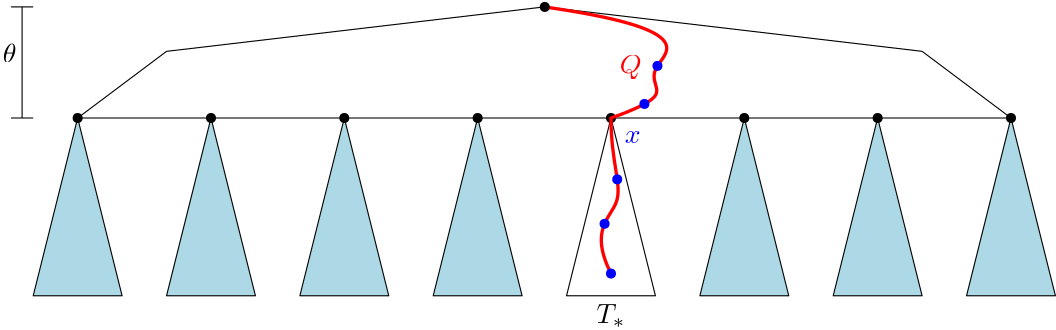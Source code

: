 <?xml version="1.0"?>
<!DOCTYPE ipe SYSTEM "ipe.dtd">
<ipe version="70212" creator="Ipe 7.2.13">
<info created="D:20200225214259" modified="D:20200508153732"/>
<ipestyle name="basic">
<symbol name="arrow/arc(spx)">
<path stroke="sym-stroke" fill="sym-stroke" pen="sym-pen">
0 0 m
-1 0.333 l
-1 -0.333 l
h
</path>
</symbol>
<symbol name="arrow/farc(spx)">
<path stroke="sym-stroke" fill="white" pen="sym-pen">
0 0 m
-1 0.333 l
-1 -0.333 l
h
</path>
</symbol>
<symbol name="arrow/ptarc(spx)">
<path stroke="sym-stroke" fill="sym-stroke" pen="sym-pen">
0 0 m
-1 0.333 l
-0.8 0 l
-1 -0.333 l
h
</path>
</symbol>
<symbol name="arrow/fptarc(spx)">
<path stroke="sym-stroke" fill="white" pen="sym-pen">
0 0 m
-1 0.333 l
-0.8 0 l
-1 -0.333 l
h
</path>
</symbol>
<symbol name="mark/circle(sx)" transformations="translations">
<path fill="sym-stroke">
0.6 0 0 0.6 0 0 e
0.4 0 0 0.4 0 0 e
</path>
</symbol>
<symbol name="mark/disk(sx)" transformations="translations">
<path fill="sym-stroke">
0.6 0 0 0.6 0 0 e
</path>
</symbol>
<symbol name="mark/fdisk(sfx)" transformations="translations">
<group>
<path fill="sym-fill">
0.5 0 0 0.5 0 0 e
</path>
<path fill="sym-stroke" fillrule="eofill">
0.6 0 0 0.6 0 0 e
0.4 0 0 0.4 0 0 e
</path>
</group>
</symbol>
<symbol name="mark/box(sx)" transformations="translations">
<path fill="sym-stroke" fillrule="eofill">
-0.6 -0.6 m
0.6 -0.6 l
0.6 0.6 l
-0.6 0.6 l
h
-0.4 -0.4 m
0.4 -0.4 l
0.4 0.4 l
-0.4 0.4 l
h
</path>
</symbol>
<symbol name="mark/square(sx)" transformations="translations">
<path fill="sym-stroke">
-0.6 -0.6 m
0.6 -0.6 l
0.6 0.6 l
-0.6 0.6 l
h
</path>
</symbol>
<symbol name="mark/fsquare(sfx)" transformations="translations">
<group>
<path fill="sym-fill">
-0.5 -0.5 m
0.5 -0.5 l
0.5 0.5 l
-0.5 0.5 l
h
</path>
<path fill="sym-stroke" fillrule="eofill">
-0.6 -0.6 m
0.6 -0.6 l
0.6 0.6 l
-0.6 0.6 l
h
-0.4 -0.4 m
0.4 -0.4 l
0.4 0.4 l
-0.4 0.4 l
h
</path>
</group>
</symbol>
<symbol name="mark/cross(sx)" transformations="translations">
<group>
<path fill="sym-stroke">
-0.43 -0.57 m
0.57 0.43 l
0.43 0.57 l
-0.57 -0.43 l
h
</path>
<path fill="sym-stroke">
-0.43 0.57 m
0.57 -0.43 l
0.43 -0.57 l
-0.57 0.43 l
h
</path>
</group>
</symbol>
<symbol name="arrow/fnormal(spx)">
<path stroke="sym-stroke" fill="white" pen="sym-pen">
0 0 m
-1 0.333 l
-1 -0.333 l
h
</path>
</symbol>
<symbol name="arrow/pointed(spx)">
<path stroke="sym-stroke" fill="sym-stroke" pen="sym-pen">
0 0 m
-1 0.333 l
-0.8 0 l
-1 -0.333 l
h
</path>
</symbol>
<symbol name="arrow/fpointed(spx)">
<path stroke="sym-stroke" fill="white" pen="sym-pen">
0 0 m
-1 0.333 l
-0.8 0 l
-1 -0.333 l
h
</path>
</symbol>
<symbol name="arrow/linear(spx)">
<path stroke="sym-stroke" pen="sym-pen">
-1 0.333 m
0 0 l
-1 -0.333 l
</path>
</symbol>
<symbol name="arrow/fdouble(spx)">
<path stroke="sym-stroke" fill="white" pen="sym-pen">
0 0 m
-1 0.333 l
-1 -0.333 l
h
-1 0 m
-2 0.333 l
-2 -0.333 l
h
</path>
</symbol>
<symbol name="arrow/double(spx)">
<path stroke="sym-stroke" fill="sym-stroke" pen="sym-pen">
0 0 m
-1 0.333 l
-1 -0.333 l
h
-1 0 m
-2 0.333 l
-2 -0.333 l
h
</path>
</symbol>
<pen name="heavier" value="0.8"/>
<pen name="fat" value="1.2"/>
<pen name="ultrafat" value="2"/>
<symbolsize name="large" value="5"/>
<symbolsize name="small" value="2"/>
<symbolsize name="tiny" value="1.1"/>
<arrowsize name="large" value="10"/>
<arrowsize name="small" value="5"/>
<arrowsize name="tiny" value="3"/>
<color name="red" value="1 0 0"/>
<color name="green" value="0 1 0"/>
<color name="blue" value="0 0 1"/>
<color name="yellow" value="1 1 0"/>
<color name="orange" value="1 0.647 0"/>
<color name="gold" value="1 0.843 0"/>
<color name="purple" value="0.627 0.125 0.941"/>
<color name="gray" value="0.745"/>
<color name="brown" value="0.647 0.165 0.165"/>
<color name="navy" value="0 0 0.502"/>
<color name="pink" value="1 0.753 0.796"/>
<color name="seagreen" value="0.18 0.545 0.341"/>
<color name="turquoise" value="0.251 0.878 0.816"/>
<color name="violet" value="0.933 0.51 0.933"/>
<color name="darkblue" value="0 0 0.545"/>
<color name="darkcyan" value="0 0.545 0.545"/>
<color name="darkgray" value="0.663"/>
<color name="darkgreen" value="0 0.392 0"/>
<color name="darkmagenta" value="0.545 0 0.545"/>
<color name="darkorange" value="1 0.549 0"/>
<color name="darkred" value="0.545 0 0"/>
<color name="lightblue" value="0.678 0.847 0.902"/>
<color name="lightcyan" value="0.878 1 1"/>
<color name="lightgray" value="0.827"/>
<color name="lightgreen" value="0.565 0.933 0.565"/>
<color name="lightyellow" value="1 1 0.878"/>
<dashstyle name="dashed" value="[4] 0"/>
<dashstyle name="dotted" value="[1 3] 0"/>
<dashstyle name="dash dotted" value="[4 2 1 2] 0"/>
<dashstyle name="dash dot dotted" value="[4 2 1 2 1 2] 0"/>
<textsize name="large" value="\large"/>
<textsize name="Large" value="\Large"/>
<textsize name="LARGE" value="\LARGE"/>
<textsize name="huge" value="\huge"/>
<textsize name="Huge" value="\Huge"/>
<textsize name="small" value="\small"/>
<textsize name="footnote" value="\footnotesize"/>
<textsize name="tiny" value="\tiny"/>
<textstyle name="center" begin="\begin{center}" end="\end{center}"/>
<textstyle name="itemize" begin="\begin{itemize}" end="\end{itemize}"/>
<textstyle name="item" begin="\begin{itemize}\item{}" end="\end{itemize}"/>
<gridsize name="4 pts" value="4"/>
<gridsize name="8 pts (~3 mm)" value="8"/>
<gridsize name="16 pts (~6 mm)" value="16"/>
<gridsize name="32 pts (~12 mm)" value="32"/>
<gridsize name="10 pts (~3.5 mm)" value="10"/>
<gridsize name="20 pts (~7 mm)" value="20"/>
<gridsize name="14 pts (~5 mm)" value="14"/>
<gridsize name="28 pts (~10 mm)" value="28"/>
<gridsize name="56 pts (~20 mm)" value="56"/>
<anglesize name="90 deg" value="90"/>
<anglesize name="60 deg" value="60"/>
<anglesize name="45 deg" value="45"/>
<anglesize name="30 deg" value="30"/>
<anglesize name="22.5 deg" value="22.5"/>
<opacity name="10%" value="0.1"/>
<opacity name="30%" value="0.3"/>
<opacity name="50%" value="0.5"/>
<opacity name="75%" value="0.75"/>
<tiling name="falling" angle="-60" step="4" width="1"/>
<tiling name="rising" angle="30" step="4" width="1"/>
</ipestyle>
<page>
<layer name="alpha"/>
<view layers="alpha" active="alpha"/>
<path layer="alpha" stroke="black" fill="lightblue">
128 640 m
112 576 l
144 576 l
h
</path>
<use name="mark/disk(sx)" pos="128 640" size="normal" stroke="black"/>
<path matrix="1 0 0 1 48 0" stroke="black" fill="lightblue">
128 640 m
112 576 l
144 576 l
h
</path>
<use matrix="1 0 0 1 48 0" name="mark/disk(sx)" pos="128 640" size="normal" stroke="black"/>
<path matrix="1 0 0 1 96 0" stroke="black" fill="lightblue">
128 640 m
112 576 l
144 576 l
h
</path>
<use matrix="1 0 0 1 96 0" name="mark/disk(sx)" pos="128 640" size="normal" stroke="black"/>
<path matrix="1 0 0 1 144 0" stroke="black" fill="lightblue">
128 640 m
112 576 l
144 576 l
h
</path>
<use matrix="1 0 0 1 144 0" name="mark/disk(sx)" pos="128 640" size="normal" stroke="black"/>
<path matrix="1 0 0 1 192 0" stroke="black">
128 640 m
112 576 l
144 576 l
h
</path>
<use matrix="1 0 0 1 192 0" name="mark/disk(sx)" pos="128 640" size="normal" stroke="black"/>
<path matrix="1 0 0 1 240 0" stroke="black" fill="lightblue">
128 640 m
112 576 l
144 576 l
h
</path>
<use matrix="1 0 0 1 240 0" name="mark/disk(sx)" pos="128 640" size="normal" stroke="black"/>
<path matrix="1 0 0 1 288 0" stroke="black" fill="lightblue">
128 640 m
112 576 l
144 576 l
h
</path>
<use matrix="1 0 0 1 288 0" name="mark/disk(sx)" pos="128 640" size="normal" stroke="black"/>
<path matrix="1 0 0 1 336 0" stroke="black" fill="lightblue">
128 640 m
112 576 l
144 576 l
h
</path>
<use matrix="1 0 0 1 336 0" name="mark/disk(sx)" pos="128 640" size="normal" stroke="black"/>
<path stroke="black">
128 640 m
160 664 l
296 680 l
432 664 l
464 640 l
h
</path>
<path stroke="red" pen="fat" cap="1">
296 680 m
352 672
328 656
344 648
320 640
320 640 c
</path>
<path stroke="red" pen="fat">
320 640 m
320 624
328 608
312 600
320 584 c
</path>
<use name="mark/disk(sx)" pos="320 584" size="normal" stroke="blue"/>
<use name="mark/disk(sx)" pos="317.694 601.919" size="normal" stroke="blue"/>
<use name="mark/disk(sx)" pos="322.246 617.913" size="normal" stroke="blue"/>
<use name="mark/disk(sx)" pos="332.038 645.055" size="normal" stroke="blue"/>
<use name="mark/disk(sx)" pos="336.727 658.762" size="normal" stroke="blue"/>
<text matrix="1 0 0 1 0 13" transformations="translations" pos="320 560" stroke="black" type="label" width="10.402" height="6.812" depth="1.49" halign="center" valign="top" style="math">T_*</text>
<text matrix="1 0 0 1 -51 -49" transformations="translations" pos="376 680" stroke="blue" type="label" width="5.694" height="4.289" depth="0" valign="baseline" style="math">x</text>
<text matrix="1 0 0 1 11 0" transformations="translations" pos="320 656" stroke="red" type="label" width="7.876" height="6.815" depth="1.93" halign="right" valign="baseline" style="math">Q</text>
<use name="mark/disk(sx)" pos="296.157 679.982" size="normal" stroke="black"/>
<path stroke="black">
108 680 m
108 640 l
</path>
<path stroke="black">
104 680 m
112 680 l
</path>
<path stroke="black">
104 640 m
112 640 l
</path>
<text matrix="1 0 0 1 26 0" transformations="translations" pos="80 660" stroke="black" type="label" width="4.954" height="6.918" depth="0" halign="right" valign="baseline" style="math">\theta</text>
</page>
</ipe>
